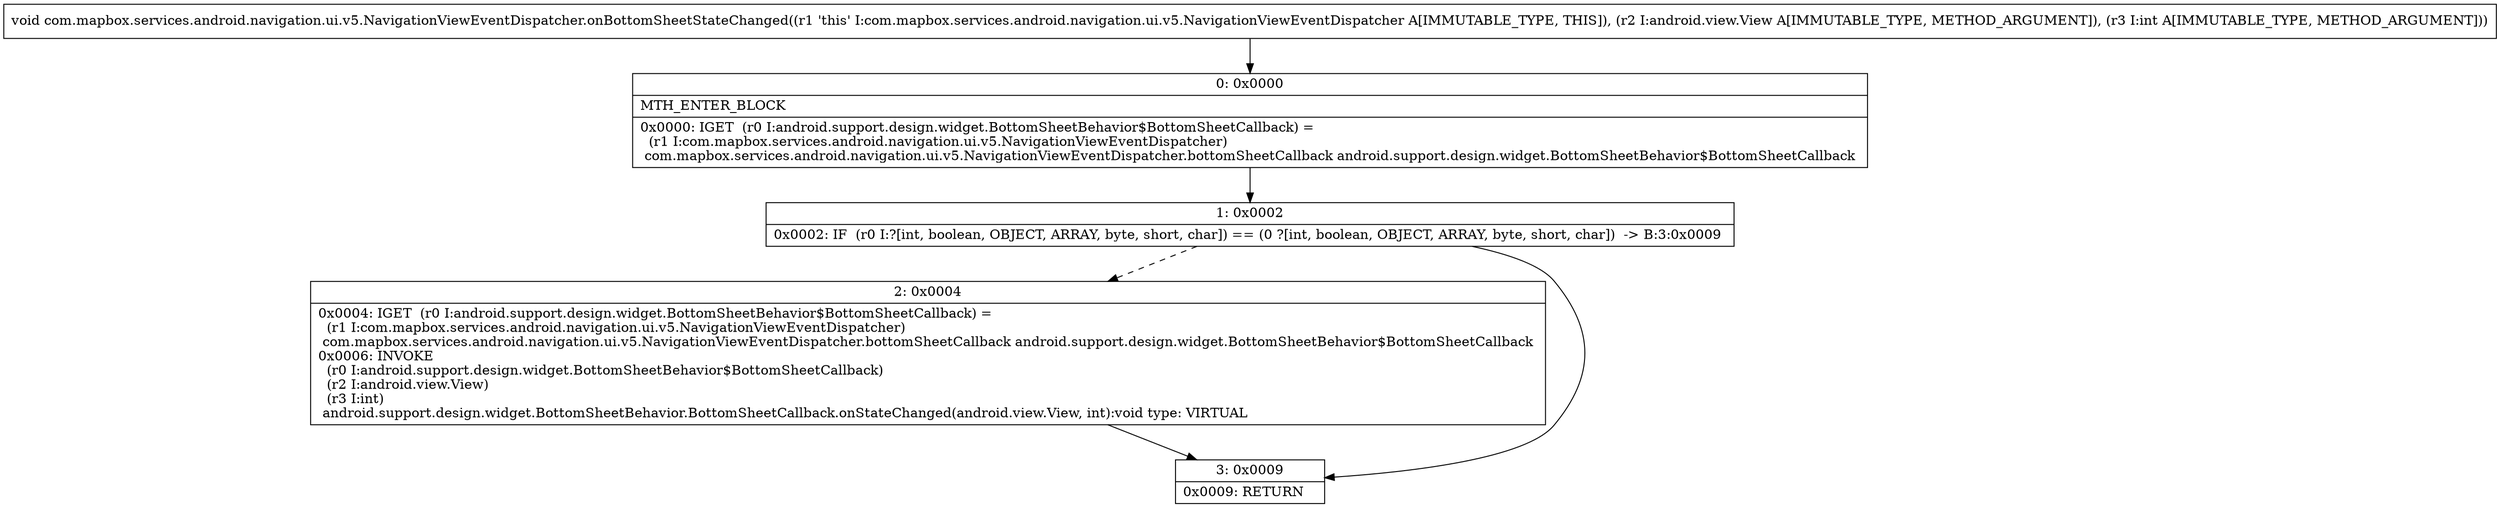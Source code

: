 digraph "CFG forcom.mapbox.services.android.navigation.ui.v5.NavigationViewEventDispatcher.onBottomSheetStateChanged(Landroid\/view\/View;I)V" {
Node_0 [shape=record,label="{0\:\ 0x0000|MTH_ENTER_BLOCK\l|0x0000: IGET  (r0 I:android.support.design.widget.BottomSheetBehavior$BottomSheetCallback) = \l  (r1 I:com.mapbox.services.android.navigation.ui.v5.NavigationViewEventDispatcher)\l com.mapbox.services.android.navigation.ui.v5.NavigationViewEventDispatcher.bottomSheetCallback android.support.design.widget.BottomSheetBehavior$BottomSheetCallback \l}"];
Node_1 [shape=record,label="{1\:\ 0x0002|0x0002: IF  (r0 I:?[int, boolean, OBJECT, ARRAY, byte, short, char]) == (0 ?[int, boolean, OBJECT, ARRAY, byte, short, char])  \-\> B:3:0x0009 \l}"];
Node_2 [shape=record,label="{2\:\ 0x0004|0x0004: IGET  (r0 I:android.support.design.widget.BottomSheetBehavior$BottomSheetCallback) = \l  (r1 I:com.mapbox.services.android.navigation.ui.v5.NavigationViewEventDispatcher)\l com.mapbox.services.android.navigation.ui.v5.NavigationViewEventDispatcher.bottomSheetCallback android.support.design.widget.BottomSheetBehavior$BottomSheetCallback \l0x0006: INVOKE  \l  (r0 I:android.support.design.widget.BottomSheetBehavior$BottomSheetCallback)\l  (r2 I:android.view.View)\l  (r3 I:int)\l android.support.design.widget.BottomSheetBehavior.BottomSheetCallback.onStateChanged(android.view.View, int):void type: VIRTUAL \l}"];
Node_3 [shape=record,label="{3\:\ 0x0009|0x0009: RETURN   \l}"];
MethodNode[shape=record,label="{void com.mapbox.services.android.navigation.ui.v5.NavigationViewEventDispatcher.onBottomSheetStateChanged((r1 'this' I:com.mapbox.services.android.navigation.ui.v5.NavigationViewEventDispatcher A[IMMUTABLE_TYPE, THIS]), (r2 I:android.view.View A[IMMUTABLE_TYPE, METHOD_ARGUMENT]), (r3 I:int A[IMMUTABLE_TYPE, METHOD_ARGUMENT])) }"];
MethodNode -> Node_0;
Node_0 -> Node_1;
Node_1 -> Node_2[style=dashed];
Node_1 -> Node_3;
Node_2 -> Node_3;
}

